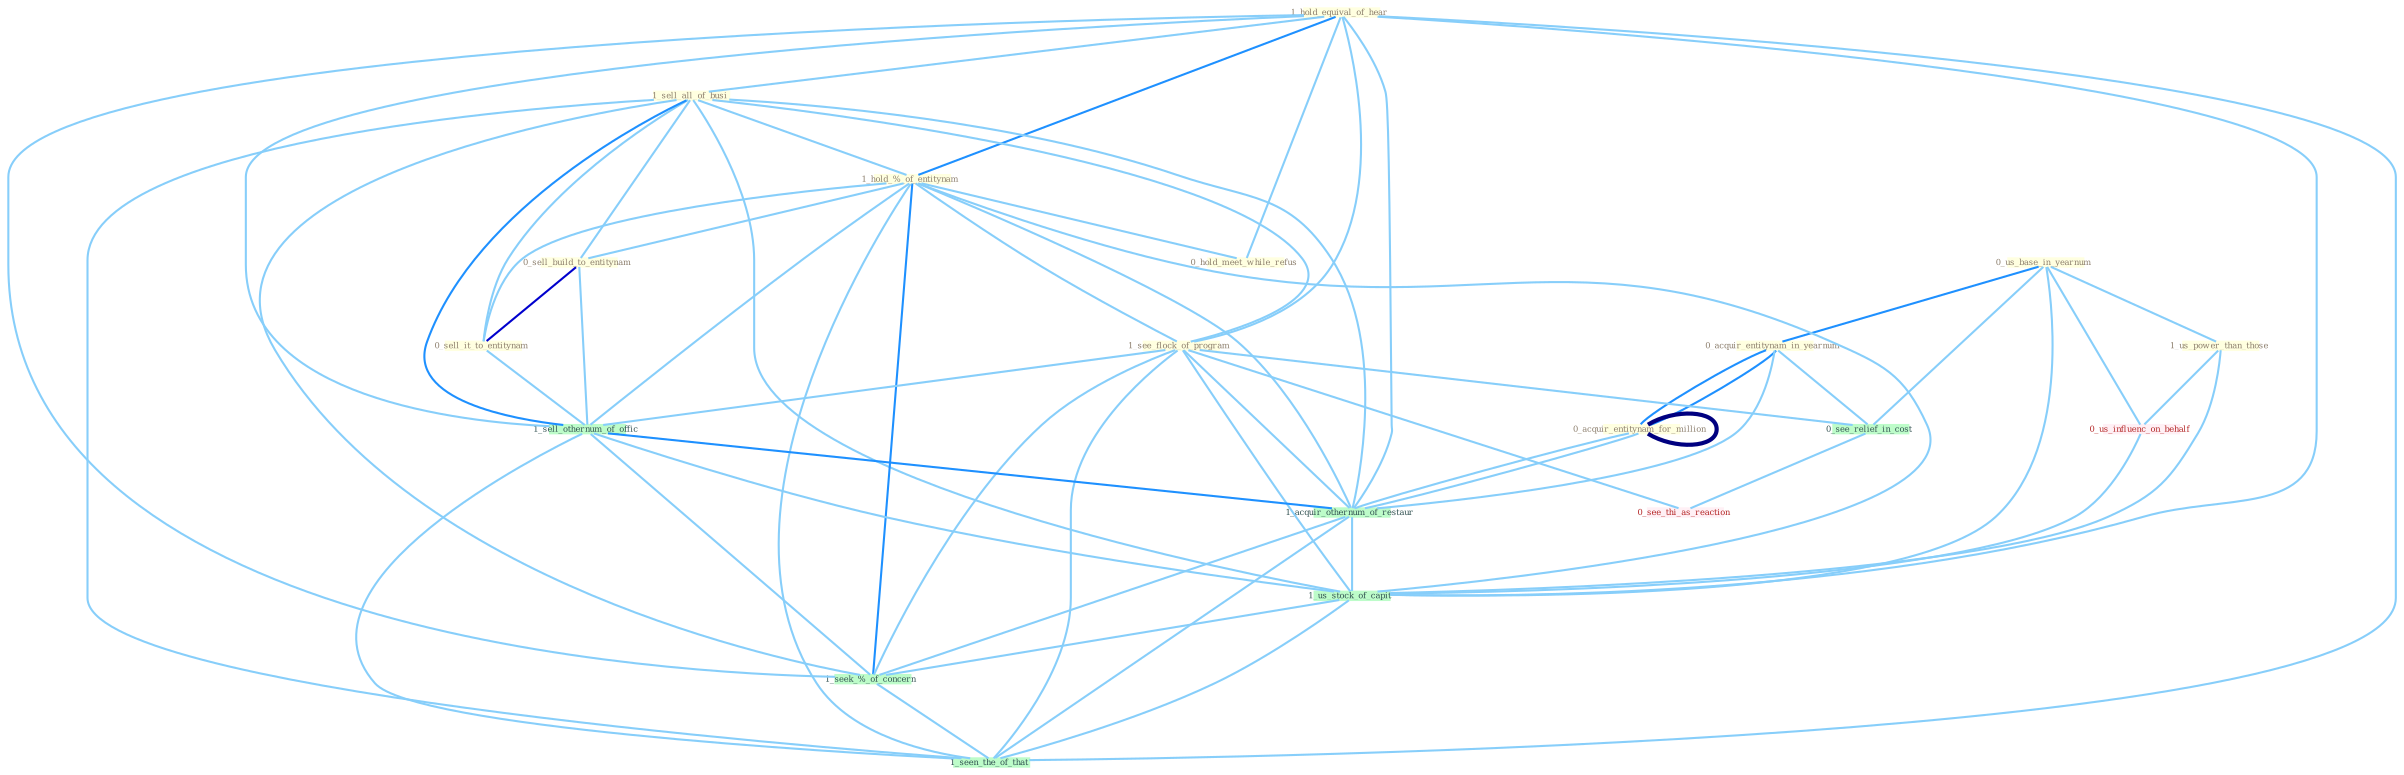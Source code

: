 Graph G{ 
    node
    [shape=polygon,style=filled,width=.5,height=.06,color="#BDFCC9",fixedsize=true,fontsize=4,
    fontcolor="#2f4f4f"];
    {node
    [color="#ffffe0", fontcolor="#8b7d6b"] "1_hold_equival_of_hear " "1_sell_all_of_busi " "0_us_base_in_yearnum " "1_us_power_than_those " "1_hold_%_of_entitynam " "0_sell_build_to_entitynam " "0_acquir_entitynam_in_yearnum " "0_acquir_entitynam_for_million " "1_see_flock_of_program " "0_sell_it_to_entitynam " "0_hold_meet_while_refus "}
{node [color="#fff0f5", fontcolor="#b22222"] "0_us_influenc_on_behalf " "0_see_thi_as_reaction "}
edge [color="#B0E2FF"];

	"1_hold_equival_of_hear " -- "1_sell_all_of_busi " [w="1", color="#87cefa" ];
	"1_hold_equival_of_hear " -- "1_hold_%_of_entitynam " [w="2", color="#1e90ff" , len=0.8];
	"1_hold_equival_of_hear " -- "1_see_flock_of_program " [w="1", color="#87cefa" ];
	"1_hold_equival_of_hear " -- "0_hold_meet_while_refus " [w="1", color="#87cefa" ];
	"1_hold_equival_of_hear " -- "1_sell_othernum_of_offic " [w="1", color="#87cefa" ];
	"1_hold_equival_of_hear " -- "1_acquir_othernum_of_restaur " [w="1", color="#87cefa" ];
	"1_hold_equival_of_hear " -- "1_us_stock_of_capit " [w="1", color="#87cefa" ];
	"1_hold_equival_of_hear " -- "1_seek_%_of_concern " [w="1", color="#87cefa" ];
	"1_hold_equival_of_hear " -- "1_seen_the_of_that " [w="1", color="#87cefa" ];
	"1_sell_all_of_busi " -- "1_hold_%_of_entitynam " [w="1", color="#87cefa" ];
	"1_sell_all_of_busi " -- "0_sell_build_to_entitynam " [w="1", color="#87cefa" ];
	"1_sell_all_of_busi " -- "1_see_flock_of_program " [w="1", color="#87cefa" ];
	"1_sell_all_of_busi " -- "0_sell_it_to_entitynam " [w="1", color="#87cefa" ];
	"1_sell_all_of_busi " -- "1_sell_othernum_of_offic " [w="2", color="#1e90ff" , len=0.8];
	"1_sell_all_of_busi " -- "1_acquir_othernum_of_restaur " [w="1", color="#87cefa" ];
	"1_sell_all_of_busi " -- "1_us_stock_of_capit " [w="1", color="#87cefa" ];
	"1_sell_all_of_busi " -- "1_seek_%_of_concern " [w="1", color="#87cefa" ];
	"1_sell_all_of_busi " -- "1_seen_the_of_that " [w="1", color="#87cefa" ];
	"0_us_base_in_yearnum " -- "1_us_power_than_those " [w="1", color="#87cefa" ];
	"0_us_base_in_yearnum " -- "0_acquir_entitynam_in_yearnum " [w="2", color="#1e90ff" , len=0.8];
	"0_us_base_in_yearnum " -- "0_us_influenc_on_behalf " [w="1", color="#87cefa" ];
	"0_us_base_in_yearnum " -- "0_see_relief_in_cost " [w="1", color="#87cefa" ];
	"0_us_base_in_yearnum " -- "1_us_stock_of_capit " [w="1", color="#87cefa" ];
	"1_us_power_than_those " -- "0_us_influenc_on_behalf " [w="1", color="#87cefa" ];
	"1_us_power_than_those " -- "1_us_stock_of_capit " [w="1", color="#87cefa" ];
	"1_hold_%_of_entitynam " -- "0_sell_build_to_entitynam " [w="1", color="#87cefa" ];
	"1_hold_%_of_entitynam " -- "1_see_flock_of_program " [w="1", color="#87cefa" ];
	"1_hold_%_of_entitynam " -- "0_sell_it_to_entitynam " [w="1", color="#87cefa" ];
	"1_hold_%_of_entitynam " -- "0_hold_meet_while_refus " [w="1", color="#87cefa" ];
	"1_hold_%_of_entitynam " -- "1_sell_othernum_of_offic " [w="1", color="#87cefa" ];
	"1_hold_%_of_entitynam " -- "1_acquir_othernum_of_restaur " [w="1", color="#87cefa" ];
	"1_hold_%_of_entitynam " -- "1_us_stock_of_capit " [w="1", color="#87cefa" ];
	"1_hold_%_of_entitynam " -- "1_seek_%_of_concern " [w="2", color="#1e90ff" , len=0.8];
	"1_hold_%_of_entitynam " -- "1_seen_the_of_that " [w="1", color="#87cefa" ];
	"0_sell_build_to_entitynam " -- "0_sell_it_to_entitynam " [w="3", color="#0000cd" , len=0.6];
	"0_sell_build_to_entitynam " -- "1_sell_othernum_of_offic " [w="1", color="#87cefa" ];
	"0_acquir_entitynam_in_yearnum " -- "0_acquir_entitynam_for_million " [w="2", color="#1e90ff" , len=0.8];
	"0_acquir_entitynam_in_yearnum " -- "0_acquir_entitynam_for_million " [w="2", color="#1e90ff" , len=0.8];
	"0_acquir_entitynam_in_yearnum " -- "0_see_relief_in_cost " [w="1", color="#87cefa" ];
	"0_acquir_entitynam_in_yearnum " -- "1_acquir_othernum_of_restaur " [w="1", color="#87cefa" ];
	"0_acquir_entitynam_for_million " -- "0_acquir_entitynam_for_million " [w="4", style=bold, color="#000080", len=0.4];
	"0_acquir_entitynam_for_million " -- "1_acquir_othernum_of_restaur " [w="1", color="#87cefa" ];
	"1_see_flock_of_program " -- "1_sell_othernum_of_offic " [w="1", color="#87cefa" ];
	"1_see_flock_of_program " -- "0_see_relief_in_cost " [w="1", color="#87cefa" ];
	"1_see_flock_of_program " -- "0_see_thi_as_reaction " [w="1", color="#87cefa" ];
	"1_see_flock_of_program " -- "1_acquir_othernum_of_restaur " [w="1", color="#87cefa" ];
	"1_see_flock_of_program " -- "1_us_stock_of_capit " [w="1", color="#87cefa" ];
	"1_see_flock_of_program " -- "1_seek_%_of_concern " [w="1", color="#87cefa" ];
	"1_see_flock_of_program " -- "1_seen_the_of_that " [w="1", color="#87cefa" ];
	"0_sell_it_to_entitynam " -- "1_sell_othernum_of_offic " [w="1", color="#87cefa" ];
	"0_acquir_entitynam_for_million " -- "1_acquir_othernum_of_restaur " [w="1", color="#87cefa" ];
	"1_sell_othernum_of_offic " -- "1_acquir_othernum_of_restaur " [w="2", color="#1e90ff" , len=0.8];
	"1_sell_othernum_of_offic " -- "1_us_stock_of_capit " [w="1", color="#87cefa" ];
	"1_sell_othernum_of_offic " -- "1_seek_%_of_concern " [w="1", color="#87cefa" ];
	"1_sell_othernum_of_offic " -- "1_seen_the_of_that " [w="1", color="#87cefa" ];
	"0_us_influenc_on_behalf " -- "1_us_stock_of_capit " [w="1", color="#87cefa" ];
	"0_see_relief_in_cost " -- "0_see_thi_as_reaction " [w="1", color="#87cefa" ];
	"1_acquir_othernum_of_restaur " -- "1_us_stock_of_capit " [w="1", color="#87cefa" ];
	"1_acquir_othernum_of_restaur " -- "1_seek_%_of_concern " [w="1", color="#87cefa" ];
	"1_acquir_othernum_of_restaur " -- "1_seen_the_of_that " [w="1", color="#87cefa" ];
	"1_us_stock_of_capit " -- "1_seek_%_of_concern " [w="1", color="#87cefa" ];
	"1_us_stock_of_capit " -- "1_seen_the_of_that " [w="1", color="#87cefa" ];
	"1_seek_%_of_concern " -- "1_seen_the_of_that " [w="1", color="#87cefa" ];
}